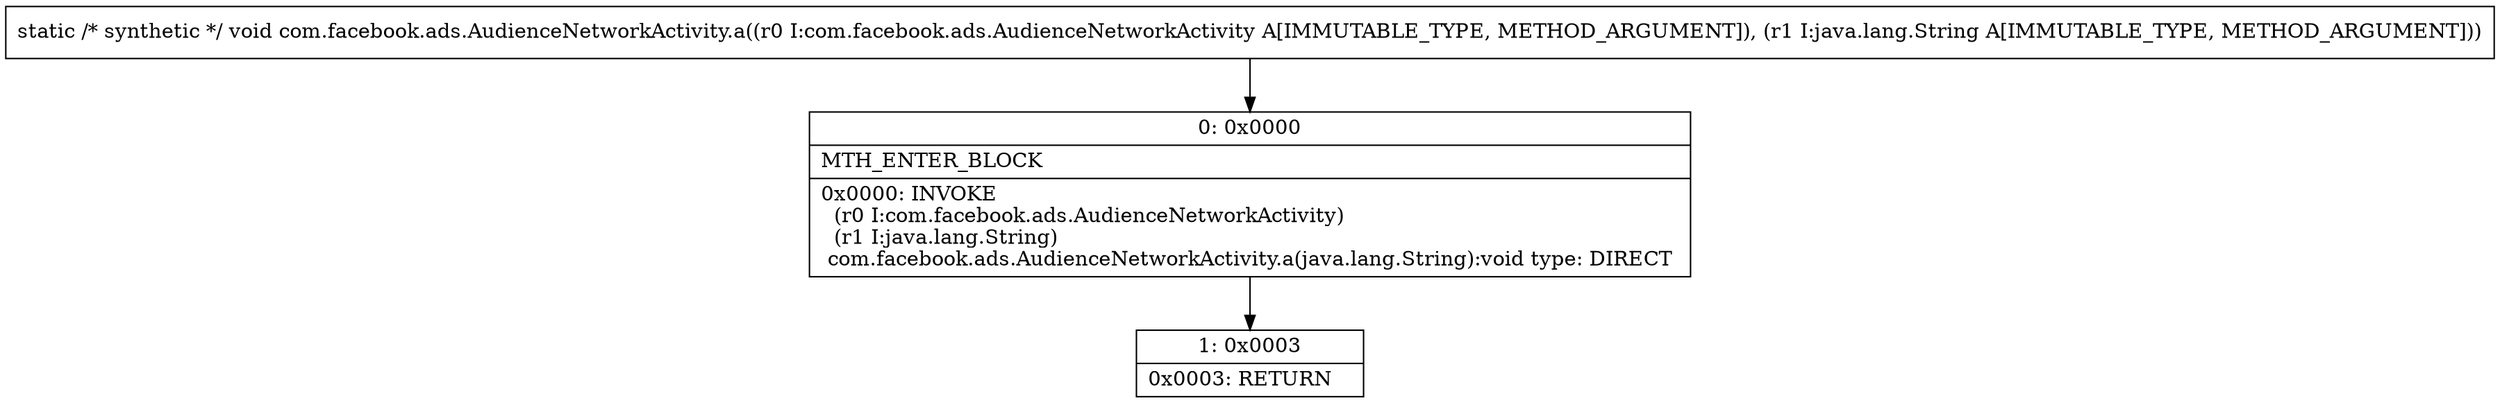 digraph "CFG forcom.facebook.ads.AudienceNetworkActivity.a(Lcom\/facebook\/ads\/AudienceNetworkActivity;Ljava\/lang\/String;)V" {
Node_0 [shape=record,label="{0\:\ 0x0000|MTH_ENTER_BLOCK\l|0x0000: INVOKE  \l  (r0 I:com.facebook.ads.AudienceNetworkActivity)\l  (r1 I:java.lang.String)\l com.facebook.ads.AudienceNetworkActivity.a(java.lang.String):void type: DIRECT \l}"];
Node_1 [shape=record,label="{1\:\ 0x0003|0x0003: RETURN   \l}"];
MethodNode[shape=record,label="{static \/* synthetic *\/ void com.facebook.ads.AudienceNetworkActivity.a((r0 I:com.facebook.ads.AudienceNetworkActivity A[IMMUTABLE_TYPE, METHOD_ARGUMENT]), (r1 I:java.lang.String A[IMMUTABLE_TYPE, METHOD_ARGUMENT])) }"];
MethodNode -> Node_0;
Node_0 -> Node_1;
}

